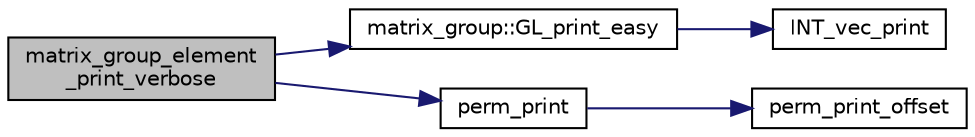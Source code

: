 digraph "matrix_group_element_print_verbose"
{
  edge [fontname="Helvetica",fontsize="10",labelfontname="Helvetica",labelfontsize="10"];
  node [fontname="Helvetica",fontsize="10",shape=record];
  rankdir="LR";
  Node901 [label="matrix_group_element\l_print_verbose",height=0.2,width=0.4,color="black", fillcolor="grey75", style="filled", fontcolor="black"];
  Node901 -> Node902 [color="midnightblue",fontsize="10",style="solid",fontname="Helvetica"];
  Node902 [label="matrix_group::GL_print_easy",height=0.2,width=0.4,color="black", fillcolor="white", style="filled",URL="$d3/ded/classmatrix__group.html#a3e6f5c276210e8132523150fad82c57e"];
  Node902 -> Node903 [color="midnightblue",fontsize="10",style="solid",fontname="Helvetica"];
  Node903 [label="INT_vec_print",height=0.2,width=0.4,color="black", fillcolor="white", style="filled",URL="$df/dbf/sajeeb_8_c.html#a79a5901af0b47dd0d694109543c027fe"];
  Node901 -> Node904 [color="midnightblue",fontsize="10",style="solid",fontname="Helvetica"];
  Node904 [label="perm_print",height=0.2,width=0.4,color="black", fillcolor="white", style="filled",URL="$d2/d7c/combinatorics_8_c.html#a2c7eee1361109e8c5b94921589815194"];
  Node904 -> Node905 [color="midnightblue",fontsize="10",style="solid",fontname="Helvetica"];
  Node905 [label="perm_print_offset",height=0.2,width=0.4,color="black", fillcolor="white", style="filled",URL="$d2/d7c/combinatorics_8_c.html#ab87deef2ba9e4d2ce386a19eeaffecf3"];
}
